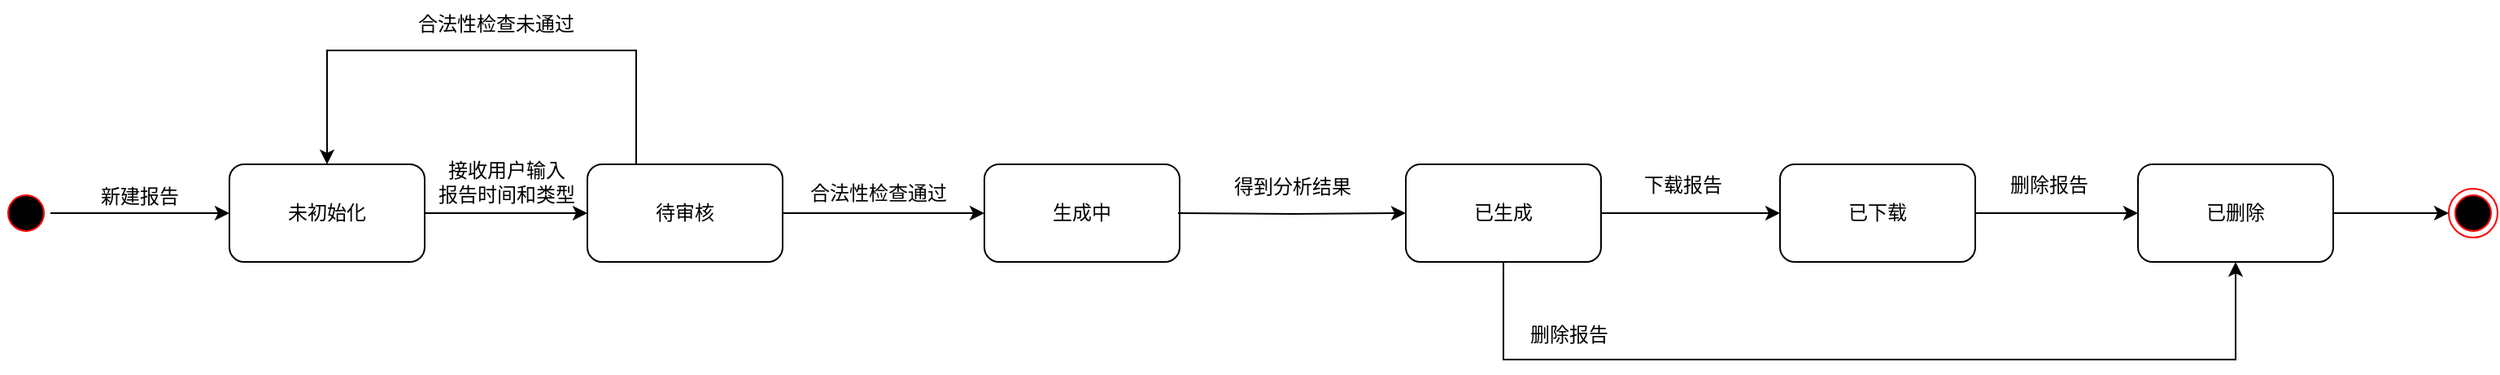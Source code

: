 <mxfile version="22.1.18" type="github">
  <diagram name="第 1 页" id="WLKe82YckZ-AthvR6e3o">
    <mxGraphModel dx="2441" dy="832" grid="1" gridSize="10" guides="1" tooltips="1" connect="1" arrows="1" fold="1" page="1" pageScale="1" pageWidth="827" pageHeight="1169" math="0" shadow="0">
      <root>
        <mxCell id="0" />
        <mxCell id="1" parent="0" />
        <mxCell id="-nO4xTUv9DtAdoL6QTUD-11" value="生成中" style="rounded=1;whiteSpace=wrap;html=1;" parent="1" vertex="1">
          <mxGeometry x="461" y="270" width="120" height="60" as="geometry" />
        </mxCell>
        <mxCell id="wGgZtADMz8uqcrAGJYZ0-2" style="edgeStyle=orthogonalEdgeStyle;rounded=0;orthogonalLoop=1;jettySize=auto;html=1;entryX=0;entryY=0.5;entryDx=0;entryDy=0;" parent="1" target="wGgZtADMz8uqcrAGJYZ0-1" edge="1">
          <mxGeometry relative="1" as="geometry">
            <mxPoint x="580" y="300" as="sourcePoint" />
          </mxGeometry>
        </mxCell>
        <mxCell id="l6yJgwb1NW9B_2ungp-H-36" value="" style="ellipse;html=1;shape=endState;fillColor=#000000;strokeColor=#ff0000;" parent="1" vertex="1">
          <mxGeometry x="1361" y="285" width="30" height="30" as="geometry" />
        </mxCell>
        <mxCell id="EPRzvtwArOqZ6eKEPvZ4-3" style="edgeStyle=orthogonalEdgeStyle;rounded=0;orthogonalLoop=1;jettySize=auto;html=1;" parent="1" source="wGgZtADMz8uqcrAGJYZ0-1" target="EPRzvtwArOqZ6eKEPvZ4-2" edge="1">
          <mxGeometry relative="1" as="geometry" />
        </mxCell>
        <mxCell id="EPRzvtwArOqZ6eKEPvZ4-9" style="edgeStyle=orthogonalEdgeStyle;rounded=0;orthogonalLoop=1;jettySize=auto;html=1;entryX=0.5;entryY=1;entryDx=0;entryDy=0;" parent="1" source="wGgZtADMz8uqcrAGJYZ0-1" target="EPRzvtwArOqZ6eKEPvZ4-5" edge="1">
          <mxGeometry relative="1" as="geometry">
            <Array as="points">
              <mxPoint x="780" y="390" />
              <mxPoint x="1230" y="390" />
            </Array>
          </mxGeometry>
        </mxCell>
        <mxCell id="wGgZtADMz8uqcrAGJYZ0-1" value="已生成" style="rounded=1;whiteSpace=wrap;html=1;" parent="1" vertex="1">
          <mxGeometry x="720" y="270" width="120" height="60" as="geometry" />
        </mxCell>
        <mxCell id="EPRzvtwArOqZ6eKEPvZ4-1" value="得到分析结果" style="text;html=1;align=center;verticalAlign=middle;resizable=0;points=[];autosize=1;strokeColor=none;fillColor=none;" parent="1" vertex="1">
          <mxGeometry x="600" y="269" width="100" height="30" as="geometry" />
        </mxCell>
        <mxCell id="EPRzvtwArOqZ6eKEPvZ4-6" style="edgeStyle=orthogonalEdgeStyle;rounded=0;orthogonalLoop=1;jettySize=auto;html=1;" parent="1" source="EPRzvtwArOqZ6eKEPvZ4-2" target="EPRzvtwArOqZ6eKEPvZ4-5" edge="1">
          <mxGeometry relative="1" as="geometry" />
        </mxCell>
        <mxCell id="EPRzvtwArOqZ6eKEPvZ4-2" value="已下载" style="rounded=1;whiteSpace=wrap;html=1;" parent="1" vertex="1">
          <mxGeometry x="950" y="270" width="120" height="60" as="geometry" />
        </mxCell>
        <mxCell id="EPRzvtwArOqZ6eKEPvZ4-4" value="下载报告" style="text;html=1;align=center;verticalAlign=middle;resizable=0;points=[];autosize=1;strokeColor=none;fillColor=none;" parent="1" vertex="1">
          <mxGeometry x="855" y="268" width="70" height="30" as="geometry" />
        </mxCell>
        <mxCell id="EPRzvtwArOqZ6eKEPvZ4-8" style="edgeStyle=orthogonalEdgeStyle;rounded=0;orthogonalLoop=1;jettySize=auto;html=1;" parent="1" source="EPRzvtwArOqZ6eKEPvZ4-5" target="l6yJgwb1NW9B_2ungp-H-36" edge="1">
          <mxGeometry relative="1" as="geometry" />
        </mxCell>
        <mxCell id="EPRzvtwArOqZ6eKEPvZ4-5" value="已删除" style="rounded=1;whiteSpace=wrap;html=1;" parent="1" vertex="1">
          <mxGeometry x="1170" y="270" width="120" height="60" as="geometry" />
        </mxCell>
        <mxCell id="EPRzvtwArOqZ6eKEPvZ4-7" value="删除报告" style="text;html=1;align=center;verticalAlign=middle;resizable=0;points=[];autosize=1;strokeColor=none;fillColor=none;" parent="1" vertex="1">
          <mxGeometry x="1080" y="268" width="70" height="30" as="geometry" />
        </mxCell>
        <mxCell id="EPRzvtwArOqZ6eKEPvZ4-10" value="删除报告" style="text;html=1;align=center;verticalAlign=middle;resizable=0;points=[];autosize=1;strokeColor=none;fillColor=none;" parent="1" vertex="1">
          <mxGeometry x="785" y="360" width="70" height="30" as="geometry" />
        </mxCell>
        <mxCell id="U-1gRtrwtGmdSA8jvJPS-1" style="edgeStyle=orthogonalEdgeStyle;rounded=0;orthogonalLoop=1;jettySize=auto;html=1;entryX=0;entryY=0.5;entryDx=0;entryDy=0;" edge="1" parent="1" source="U-1gRtrwtGmdSA8jvJPS-2" target="U-1gRtrwtGmdSA8jvJPS-8">
          <mxGeometry relative="1" as="geometry" />
        </mxCell>
        <mxCell id="U-1gRtrwtGmdSA8jvJPS-2" value="未初始化" style="rounded=1;whiteSpace=wrap;html=1;" vertex="1" parent="1">
          <mxGeometry x="-3" y="270" width="120" height="60" as="geometry" />
        </mxCell>
        <mxCell id="U-1gRtrwtGmdSA8jvJPS-3" style="edgeStyle=orthogonalEdgeStyle;rounded=0;orthogonalLoop=1;jettySize=auto;html=1;" edge="1" parent="1" source="U-1gRtrwtGmdSA8jvJPS-4" target="U-1gRtrwtGmdSA8jvJPS-2">
          <mxGeometry relative="1" as="geometry" />
        </mxCell>
        <mxCell id="U-1gRtrwtGmdSA8jvJPS-4" value="" style="ellipse;html=1;shape=startState;fillColor=#000000;strokeColor=#ff0000;" vertex="1" parent="1">
          <mxGeometry x="-143" y="285" width="30" height="30" as="geometry" />
        </mxCell>
        <mxCell id="U-1gRtrwtGmdSA8jvJPS-5" value="新建报告" style="text;html=1;strokeColor=none;fillColor=none;align=center;verticalAlign=middle;whiteSpace=wrap;rounded=0;" vertex="1" parent="1">
          <mxGeometry x="-123" y="275" width="130" height="30" as="geometry" />
        </mxCell>
        <mxCell id="U-1gRtrwtGmdSA8jvJPS-6" style="edgeStyle=orthogonalEdgeStyle;rounded=0;orthogonalLoop=1;jettySize=auto;html=1;exitX=0.5;exitY=0;exitDx=0;exitDy=0;entryX=0.5;entryY=0;entryDx=0;entryDy=0;" edge="1" parent="1" source="U-1gRtrwtGmdSA8jvJPS-8" target="U-1gRtrwtGmdSA8jvJPS-2">
          <mxGeometry relative="1" as="geometry">
            <Array as="points">
              <mxPoint x="247" y="270" />
              <mxPoint x="247" y="200" />
              <mxPoint x="57" y="200" />
            </Array>
          </mxGeometry>
        </mxCell>
        <mxCell id="U-1gRtrwtGmdSA8jvJPS-7" style="edgeStyle=orthogonalEdgeStyle;rounded=0;orthogonalLoop=1;jettySize=auto;html=1;" edge="1" parent="1" source="U-1gRtrwtGmdSA8jvJPS-8">
          <mxGeometry relative="1" as="geometry">
            <mxPoint x="461" y="300" as="targetPoint" />
          </mxGeometry>
        </mxCell>
        <mxCell id="U-1gRtrwtGmdSA8jvJPS-8" value="待审核" style="rounded=1;whiteSpace=wrap;html=1;" vertex="1" parent="1">
          <mxGeometry x="217" y="270" width="120" height="60" as="geometry" />
        </mxCell>
        <mxCell id="U-1gRtrwtGmdSA8jvJPS-9" value="接收用户输入&lt;br&gt;报告时间和类型" style="text;html=1;align=center;verticalAlign=middle;resizable=0;points=[];autosize=1;strokeColor=none;fillColor=none;" vertex="1" parent="1">
          <mxGeometry x="112" y="261" width="110" height="40" as="geometry" />
        </mxCell>
        <mxCell id="U-1gRtrwtGmdSA8jvJPS-10" value="合法性检查通过" style="text;html=1;strokeColor=none;fillColor=none;align=center;verticalAlign=middle;whiteSpace=wrap;rounded=0;" vertex="1" parent="1">
          <mxGeometry x="331" y="273" width="130" height="30" as="geometry" />
        </mxCell>
        <mxCell id="U-1gRtrwtGmdSA8jvJPS-11" value="合法性检查未通过" style="text;html=1;strokeColor=none;fillColor=none;align=center;verticalAlign=middle;whiteSpace=wrap;rounded=0;" vertex="1" parent="1">
          <mxGeometry x="86" y="169" width="150" height="30" as="geometry" />
        </mxCell>
      </root>
    </mxGraphModel>
  </diagram>
</mxfile>
